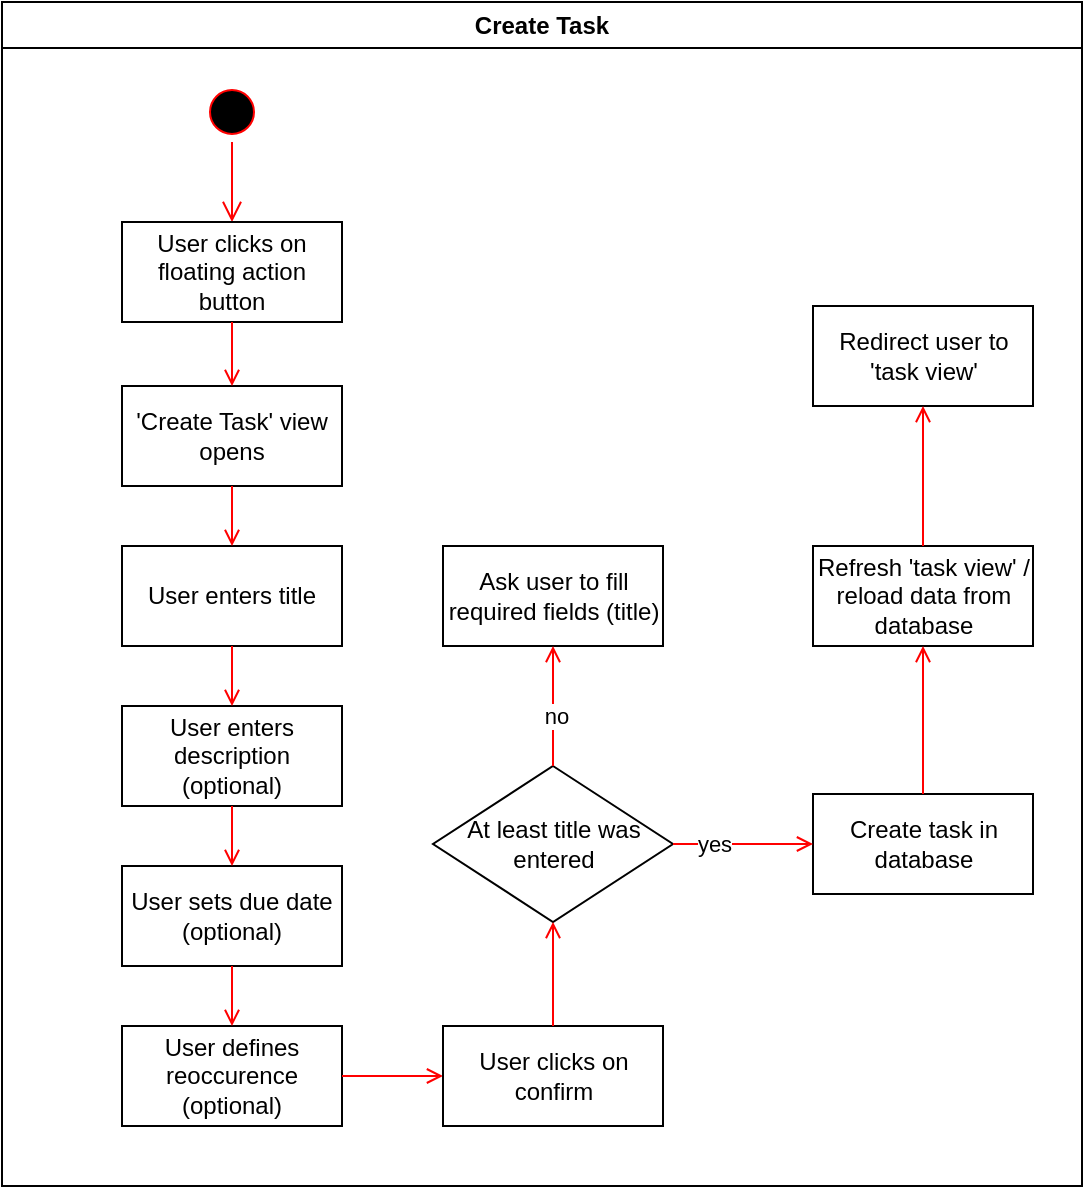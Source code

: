 <mxfile version="20.0.3" type="device"><diagram name="Page-1" id="e7e014a7-5840-1c2e-5031-d8a46d1fe8dd"><mxGraphModel dx="1221" dy="631" grid="1" gridSize="10" guides="1" tooltips="1" connect="1" arrows="1" fold="1" page="1" pageScale="1" pageWidth="1169" pageHeight="826" background="none" math="0" shadow="0"><root><mxCell id="0"/><mxCell id="1" parent="0"/><mxCell id="2" value="Create Task" style="swimlane;whiteSpace=wrap" parent="1" vertex="1"><mxGeometry x="180" y="128" width="540" height="592" as="geometry"/></mxCell><mxCell id="5" value="" style="ellipse;shape=startState;fillColor=#000000;strokeColor=#ff0000;" parent="2" vertex="1"><mxGeometry x="100" y="40" width="30" height="30" as="geometry"/></mxCell><mxCell id="6" value="" style="edgeStyle=elbowEdgeStyle;elbow=horizontal;verticalAlign=bottom;endArrow=open;endSize=8;strokeColor=#FF0000;endFill=1;rounded=0" parent="2" source="5" target="7" edge="1"><mxGeometry x="100" y="40" as="geometry"><mxPoint x="115" y="110" as="targetPoint"/></mxGeometry></mxCell><mxCell id="7" value="User clicks on floating action button" style="whiteSpace=wrap;" parent="2" vertex="1"><mxGeometry x="60" y="110" width="110" height="50" as="geometry"/></mxCell><mxCell id="8" value="'Create Task' view opens" style="whiteSpace=wrap;" parent="2" vertex="1"><mxGeometry x="60" y="192" width="110" height="50" as="geometry"/></mxCell><mxCell id="9" value="" style="endArrow=open;strokeColor=#FF0000;endFill=1;rounded=0" parent="2" source="7" target="8" edge="1"><mxGeometry relative="1" as="geometry"/></mxCell><mxCell id="10" value="User enters title" style="whiteSpace=wrap;" parent="2" vertex="1"><mxGeometry x="60" y="272" width="110" height="50" as="geometry"/></mxCell><mxCell id="11" value="" style="endArrow=open;strokeColor=#FF0000;endFill=1;rounded=0" parent="2" source="8" target="10" edge="1"><mxGeometry relative="1" as="geometry"/></mxCell><mxCell id="SSWJBMraqcoBfN3YrY3c-41" value="User enters description (optional)" style="whiteSpace=wrap;" vertex="1" parent="2"><mxGeometry x="60" y="352" width="110" height="50" as="geometry"/></mxCell><mxCell id="SSWJBMraqcoBfN3YrY3c-42" value="User sets due date (optional)" style="whiteSpace=wrap;" vertex="1" parent="2"><mxGeometry x="60" y="432" width="110" height="50" as="geometry"/></mxCell><mxCell id="SSWJBMraqcoBfN3YrY3c-43" value="User defines reoccurence (optional)" style="whiteSpace=wrap;" vertex="1" parent="2"><mxGeometry x="60" y="512" width="110" height="50" as="geometry"/></mxCell><mxCell id="SSWJBMraqcoBfN3YrY3c-44" value="" style="endArrow=open;strokeColor=#FF0000;endFill=1;rounded=0;exitX=0.5;exitY=1;exitDx=0;exitDy=0;entryX=0.5;entryY=0;entryDx=0;entryDy=0;" edge="1" parent="2" source="10" target="SSWJBMraqcoBfN3YrY3c-41"><mxGeometry relative="1" as="geometry"><mxPoint x="145.5" y="392" as="sourcePoint"/><mxPoint x="145.5" y="452" as="targetPoint"/></mxGeometry></mxCell><mxCell id="SSWJBMraqcoBfN3YrY3c-45" value="" style="endArrow=open;strokeColor=#FF0000;endFill=1;rounded=0;exitX=0.5;exitY=1;exitDx=0;exitDy=0;entryX=0.5;entryY=0;entryDx=0;entryDy=0;" edge="1" parent="2" source="SSWJBMraqcoBfN3YrY3c-41" target="SSWJBMraqcoBfN3YrY3c-42"><mxGeometry relative="1" as="geometry"><mxPoint x="235.5" y="482" as="sourcePoint"/><mxPoint x="235.5" y="542" as="targetPoint"/></mxGeometry></mxCell><mxCell id="SSWJBMraqcoBfN3YrY3c-46" value="" style="endArrow=open;strokeColor=#FF0000;endFill=1;rounded=0;exitX=0.5;exitY=1;exitDx=0;exitDy=0;entryX=0.5;entryY=0;entryDx=0;entryDy=0;" edge="1" parent="2" source="SSWJBMraqcoBfN3YrY3c-42" target="SSWJBMraqcoBfN3YrY3c-43"><mxGeometry relative="1" as="geometry"><mxPoint x="335.5" y="512" as="sourcePoint"/><mxPoint x="335.5" y="572" as="targetPoint"/></mxGeometry></mxCell><mxCell id="SSWJBMraqcoBfN3YrY3c-48" value="At least title was entered" style="rhombus;whiteSpace=wrap;html=1;" vertex="1" parent="2"><mxGeometry x="215.5" y="382" width="120" height="78" as="geometry"/></mxCell><mxCell id="SSWJBMraqcoBfN3YrY3c-49" value="Ask user to fill required fields (title)" style="whiteSpace=wrap;" vertex="1" parent="2"><mxGeometry x="220.5" y="272" width="110" height="50" as="geometry"/></mxCell><mxCell id="SSWJBMraqcoBfN3YrY3c-50" value="" style="endArrow=open;strokeColor=#FF0000;endFill=1;rounded=0;exitX=0.5;exitY=0;exitDx=0;exitDy=0;entryX=0.5;entryY=1;entryDx=0;entryDy=0;" edge="1" parent="2" source="SSWJBMraqcoBfN3YrY3c-48" target="SSWJBMraqcoBfN3YrY3c-49"><mxGeometry relative="1" as="geometry"><mxPoint x="265.5" y="432" as="sourcePoint"/><mxPoint x="265.5" y="462" as="targetPoint"/></mxGeometry></mxCell><mxCell id="SSWJBMraqcoBfN3YrY3c-51" value="no" style="edgeLabel;html=1;align=center;verticalAlign=middle;resizable=0;points=[];" vertex="1" connectable="0" parent="SSWJBMraqcoBfN3YrY3c-50"><mxGeometry x="-0.192" y="-1" relative="1" as="geometry"><mxPoint y="-1" as="offset"/></mxGeometry></mxCell><mxCell id="SSWJBMraqcoBfN3YrY3c-52" value="" style="endArrow=open;strokeColor=#FF0000;endFill=1;rounded=0;exitX=1;exitY=0.5;exitDx=0;exitDy=0;entryX=0;entryY=0.5;entryDx=0;entryDy=0;" edge="1" parent="2" source="SSWJBMraqcoBfN3YrY3c-43" target="SSWJBMraqcoBfN3YrY3c-74"><mxGeometry relative="1" as="geometry"><mxPoint x="215.5" y="452" as="sourcePoint"/><mxPoint x="215.5" y="482" as="targetPoint"/></mxGeometry></mxCell><mxCell id="SSWJBMraqcoBfN3YrY3c-73" value="Create task in database" style="whiteSpace=wrap;" vertex="1" parent="2"><mxGeometry x="405.5" y="396" width="110" height="50" as="geometry"/></mxCell><mxCell id="SSWJBMraqcoBfN3YrY3c-74" value="User clicks on confirm" style="whiteSpace=wrap;" vertex="1" parent="2"><mxGeometry x="220.5" y="512" width="110" height="50" as="geometry"/></mxCell><mxCell id="SSWJBMraqcoBfN3YrY3c-53" value="" style="endArrow=open;strokeColor=#FF0000;endFill=1;rounded=0;entryX=0.5;entryY=1;entryDx=0;entryDy=0;" edge="1" parent="2" target="SSWJBMraqcoBfN3YrY3c-48"><mxGeometry relative="1" as="geometry"><mxPoint x="275.5" y="512" as="sourcePoint"/><mxPoint x="375.5" y="537" as="targetPoint"/></mxGeometry></mxCell><mxCell id="SSWJBMraqcoBfN3YrY3c-78" value="" style="endArrow=open;strokeColor=#FF0000;endFill=1;rounded=0;entryX=0;entryY=0.5;entryDx=0;entryDy=0;exitX=1;exitY=0.5;exitDx=0;exitDy=0;" edge="1" parent="2" source="SSWJBMraqcoBfN3YrY3c-48" target="SSWJBMraqcoBfN3YrY3c-73"><mxGeometry relative="1" as="geometry"><mxPoint x="365.5" y="462" as="sourcePoint"/><mxPoint x="365.5" y="410.0" as="targetPoint"/></mxGeometry></mxCell><mxCell id="SSWJBMraqcoBfN3YrY3c-79" value="yes" style="edgeLabel;html=1;align=center;verticalAlign=middle;resizable=0;points=[];" vertex="1" connectable="0" parent="SSWJBMraqcoBfN3YrY3c-78"><mxGeometry x="-0.423" relative="1" as="geometry"><mxPoint as="offset"/></mxGeometry></mxCell><mxCell id="SSWJBMraqcoBfN3YrY3c-80" value="Refresh 'task view' / reload data from database" style="whiteSpace=wrap;" vertex="1" parent="2"><mxGeometry x="405.5" y="272" width="110" height="50" as="geometry"/></mxCell><mxCell id="SSWJBMraqcoBfN3YrY3c-81" value="Redirect user to 'task view'" style="whiteSpace=wrap;" vertex="1" parent="2"><mxGeometry x="405.5" y="152" width="110" height="50" as="geometry"/></mxCell><mxCell id="SSWJBMraqcoBfN3YrY3c-82" value="" style="endArrow=open;strokeColor=#FF0000;endFill=1;rounded=0;entryX=0.5;entryY=1;entryDx=0;entryDy=0;exitX=0.5;exitY=0;exitDx=0;exitDy=0;" edge="1" parent="2" source="SSWJBMraqcoBfN3YrY3c-73" target="SSWJBMraqcoBfN3YrY3c-80"><mxGeometry relative="1" as="geometry"><mxPoint x="435.5" y="362" as="sourcePoint"/><mxPoint x="435.5" y="310.0" as="targetPoint"/></mxGeometry></mxCell><mxCell id="SSWJBMraqcoBfN3YrY3c-83" value="" style="endArrow=open;strokeColor=#FF0000;endFill=1;rounded=0;entryX=0.5;entryY=1;entryDx=0;entryDy=0;exitX=0.5;exitY=0;exitDx=0;exitDy=0;" edge="1" parent="2" source="SSWJBMraqcoBfN3YrY3c-80" target="SSWJBMraqcoBfN3YrY3c-81"><mxGeometry relative="1" as="geometry"><mxPoint x="455.5" y="232" as="sourcePoint"/><mxPoint x="455.5" y="180.0" as="targetPoint"/></mxGeometry></mxCell></root></mxGraphModel></diagram></mxfile>
